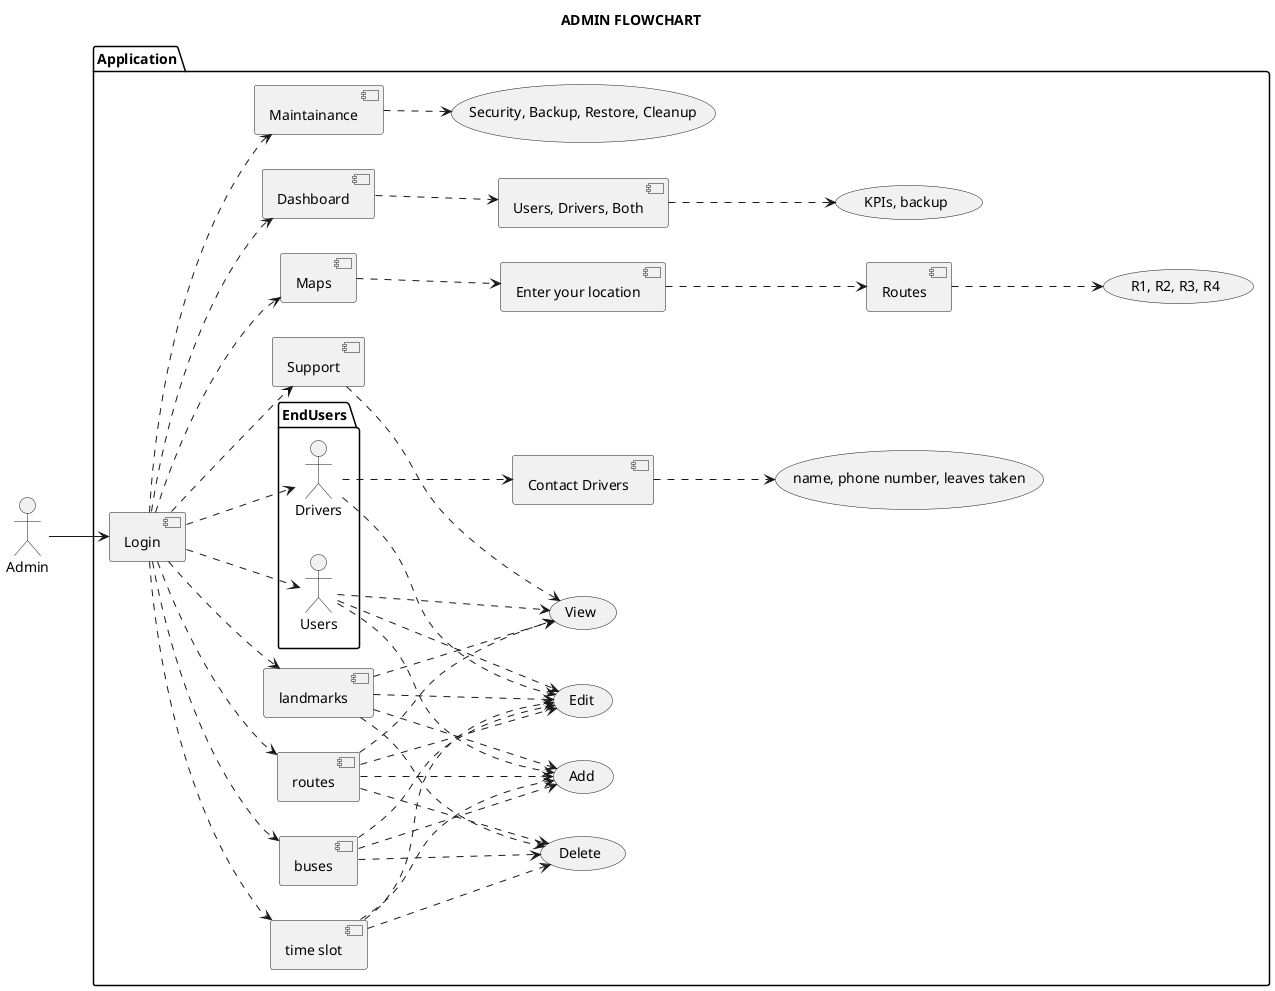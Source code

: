 @startuml Admin
title ADMIN FLOWCHART
left to right direction 

' :User: <-- (Use)
' "Main Admin" as Admin
' "Use the application" as (Use)
' (Use) <-- Admin  : Use the appliction by admin


actor Admin

' User_Details..User



package Application{
  package EndUsers{
    actor Drivers
    actor Users
}
  usecase "Login" as [loginpage]


  ' usecase "Routes" as showroutes
  ' usecase "Shifts" as showshifts
  ' usecase "Landmarks" as showlandmarks
  ' usecase "Buses" as showbuses
  ' usecase "ETA" as eta
'   usecase "ETR" as etr
'   usecase "Support" as ticketsupport
'   usecase "Contact Driver" as contactdriver



  'Routes
  [loginpage]..> [routes]
  [routes]..> (Delete)
  [routes] ..> (Edit)
  [routes]..> (Add)
  [routes]..> (View)


  'Landslots
  [loginpage]..> [landmarks]
  [landmarks]..> [Delete]
  [landmarks]..> [Edit]
  [landmarks]..> [Add]
  [landmarks]..> (View)


  'Time Slots
  [loginpage]..> [time slot]
  [time slot]..> [Delete]
  [time slot]..> [Edit]
  [time slot]..> [Add]



  'Buses
  [loginpage]..> [buses]
  [buses]..> [Delete]
  [buses]..> [Edit]
  [buses]..> [Add]

  'Analytics report
  [loginpage]..> [Dashboard]
  [Dashboard]..> [Users, Drivers, Both]
  [Users, Drivers, Both]..>(KPIs, backup)

  

  'Maintainance
  [loginpage]..> [Maintainance]
  [Maintainance]..> (Security, Backup, Restore, Cleanup)

  'users
  [loginpage]..> [Users]
  [Users]..> [Add]
  [Users]..> [Edit]
  [Users]..>[View]
  
  
  
  [loginpage]..> [Drivers]
  [Drivers]..>[Contact Drivers]
  [Contact Drivers]..> (name, phone number, leaves taken)
  [Drivers]..> [Edit]
  [loginpage]..> [Support]
  [Support]..> (View)

    'General Maps
    [loginpage]..> [Maps]
    [Maps]..>[Enter your location]
    [Enter your location]..>[Routes]
    [Routes]..>(R1, R2, R3, R4)

}





  ' (Routes Page)<--(Show Routes Button)
  ' (Shifts Page)<--(Show Shifts Button)
  ' (Landmarks Page)<--(Show Landmarks Button)
  ' (LoginPage)-.->[login]<-(Users,Drivers)->.Driver/User Login)
  ' .-.-.<|im_sep|>-.-.
  ' |    |<---------->|


' Drivers --> loginpage
' Drivers --> showroutes
' Drivers --> showshifts
' Drivers --> showlandmarks
' Drivers --> etr
' Drivers --> showbuses

' Users --> loginpage
' Users --> showroutes
' Users --> showshifts
' Users --> showlandmarks
' Users --> eta
' Users --> ticketsupport
' Users --> showbuses


 Admin --> loginpage
' Admin --> routes
' Admin --> shifts
' Admin --> landmarks
' Admin --> analytics_report
' Admin --> buses
' Admin --> etr
' Admin --> ticketsupport
' Admin --> contactdriver


@enduml

